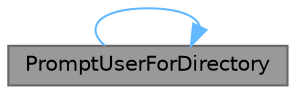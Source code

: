 digraph "PromptUserForDirectory"
{
 // INTERACTIVE_SVG=YES
 // LATEX_PDF_SIZE
  bgcolor="transparent";
  edge [fontname=Helvetica,fontsize=10,labelfontname=Helvetica,labelfontsize=10];
  node [fontname=Helvetica,fontsize=10,shape=box,height=0.2,width=0.4];
  rankdir="LR";
  Node1 [id="Node000001",label="PromptUserForDirectory",height=0.2,width=0.4,color="gray40", fillcolor="grey60", style="filled", fontcolor="black",tooltip="Helper method for popping up a directory dialog for the user."];
  Node1 -> Node1 [id="edge1_Node000001_Node000001",color="steelblue1",style="solid",tooltip=" "];
}
